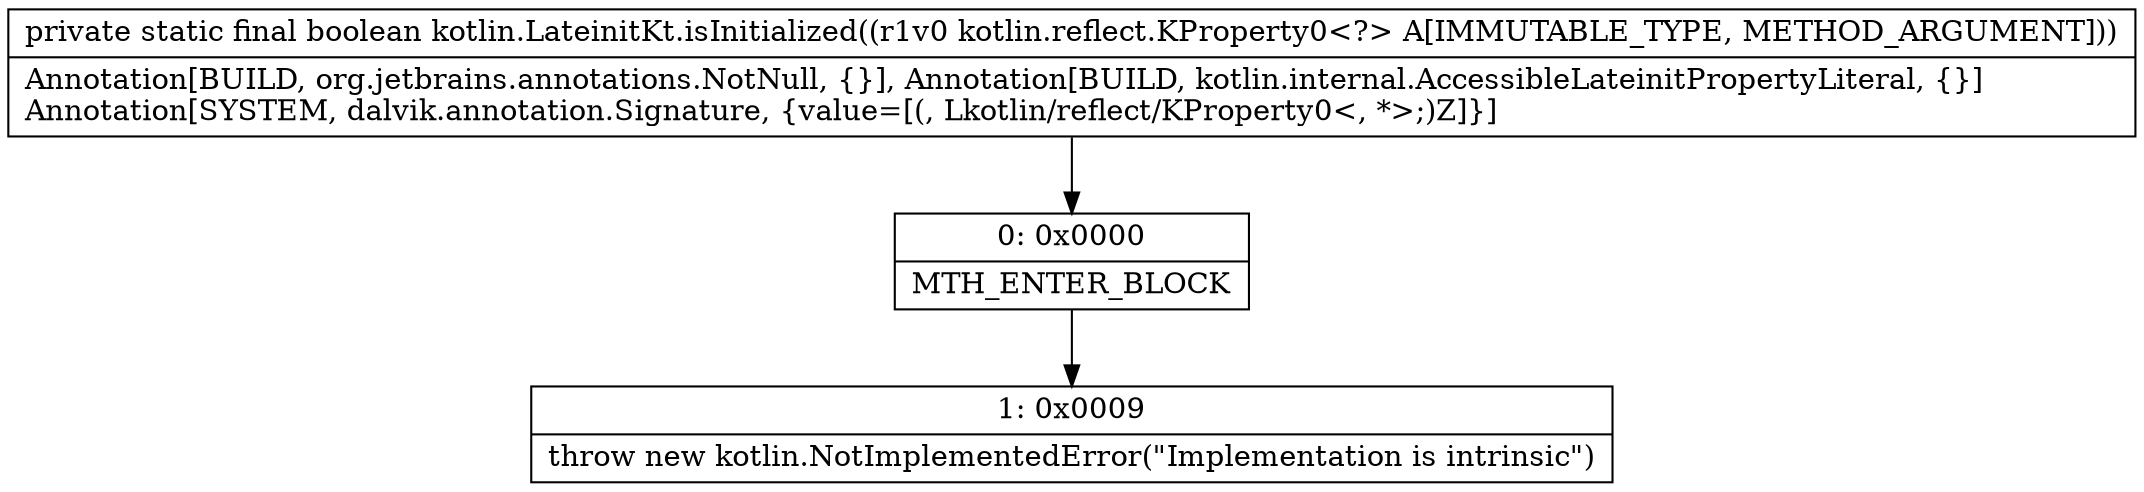 digraph "CFG forkotlin.LateinitKt.isInitialized(Lkotlin\/reflect\/KProperty0;)Z" {
Node_0 [shape=record,label="{0\:\ 0x0000|MTH_ENTER_BLOCK\l}"];
Node_1 [shape=record,label="{1\:\ 0x0009|throw new kotlin.NotImplementedError(\"Implementation is intrinsic\")\l}"];
MethodNode[shape=record,label="{private static final boolean kotlin.LateinitKt.isInitialized((r1v0 kotlin.reflect.KProperty0\<?\> A[IMMUTABLE_TYPE, METHOD_ARGUMENT]))  | Annotation[BUILD, org.jetbrains.annotations.NotNull, \{\}], Annotation[BUILD, kotlin.internal.AccessibleLateinitPropertyLiteral, \{\}]\lAnnotation[SYSTEM, dalvik.annotation.Signature, \{value=[(, Lkotlin\/reflect\/KProperty0\<, *\>;)Z]\}]\l}"];
MethodNode -> Node_0;
Node_0 -> Node_1;
}

